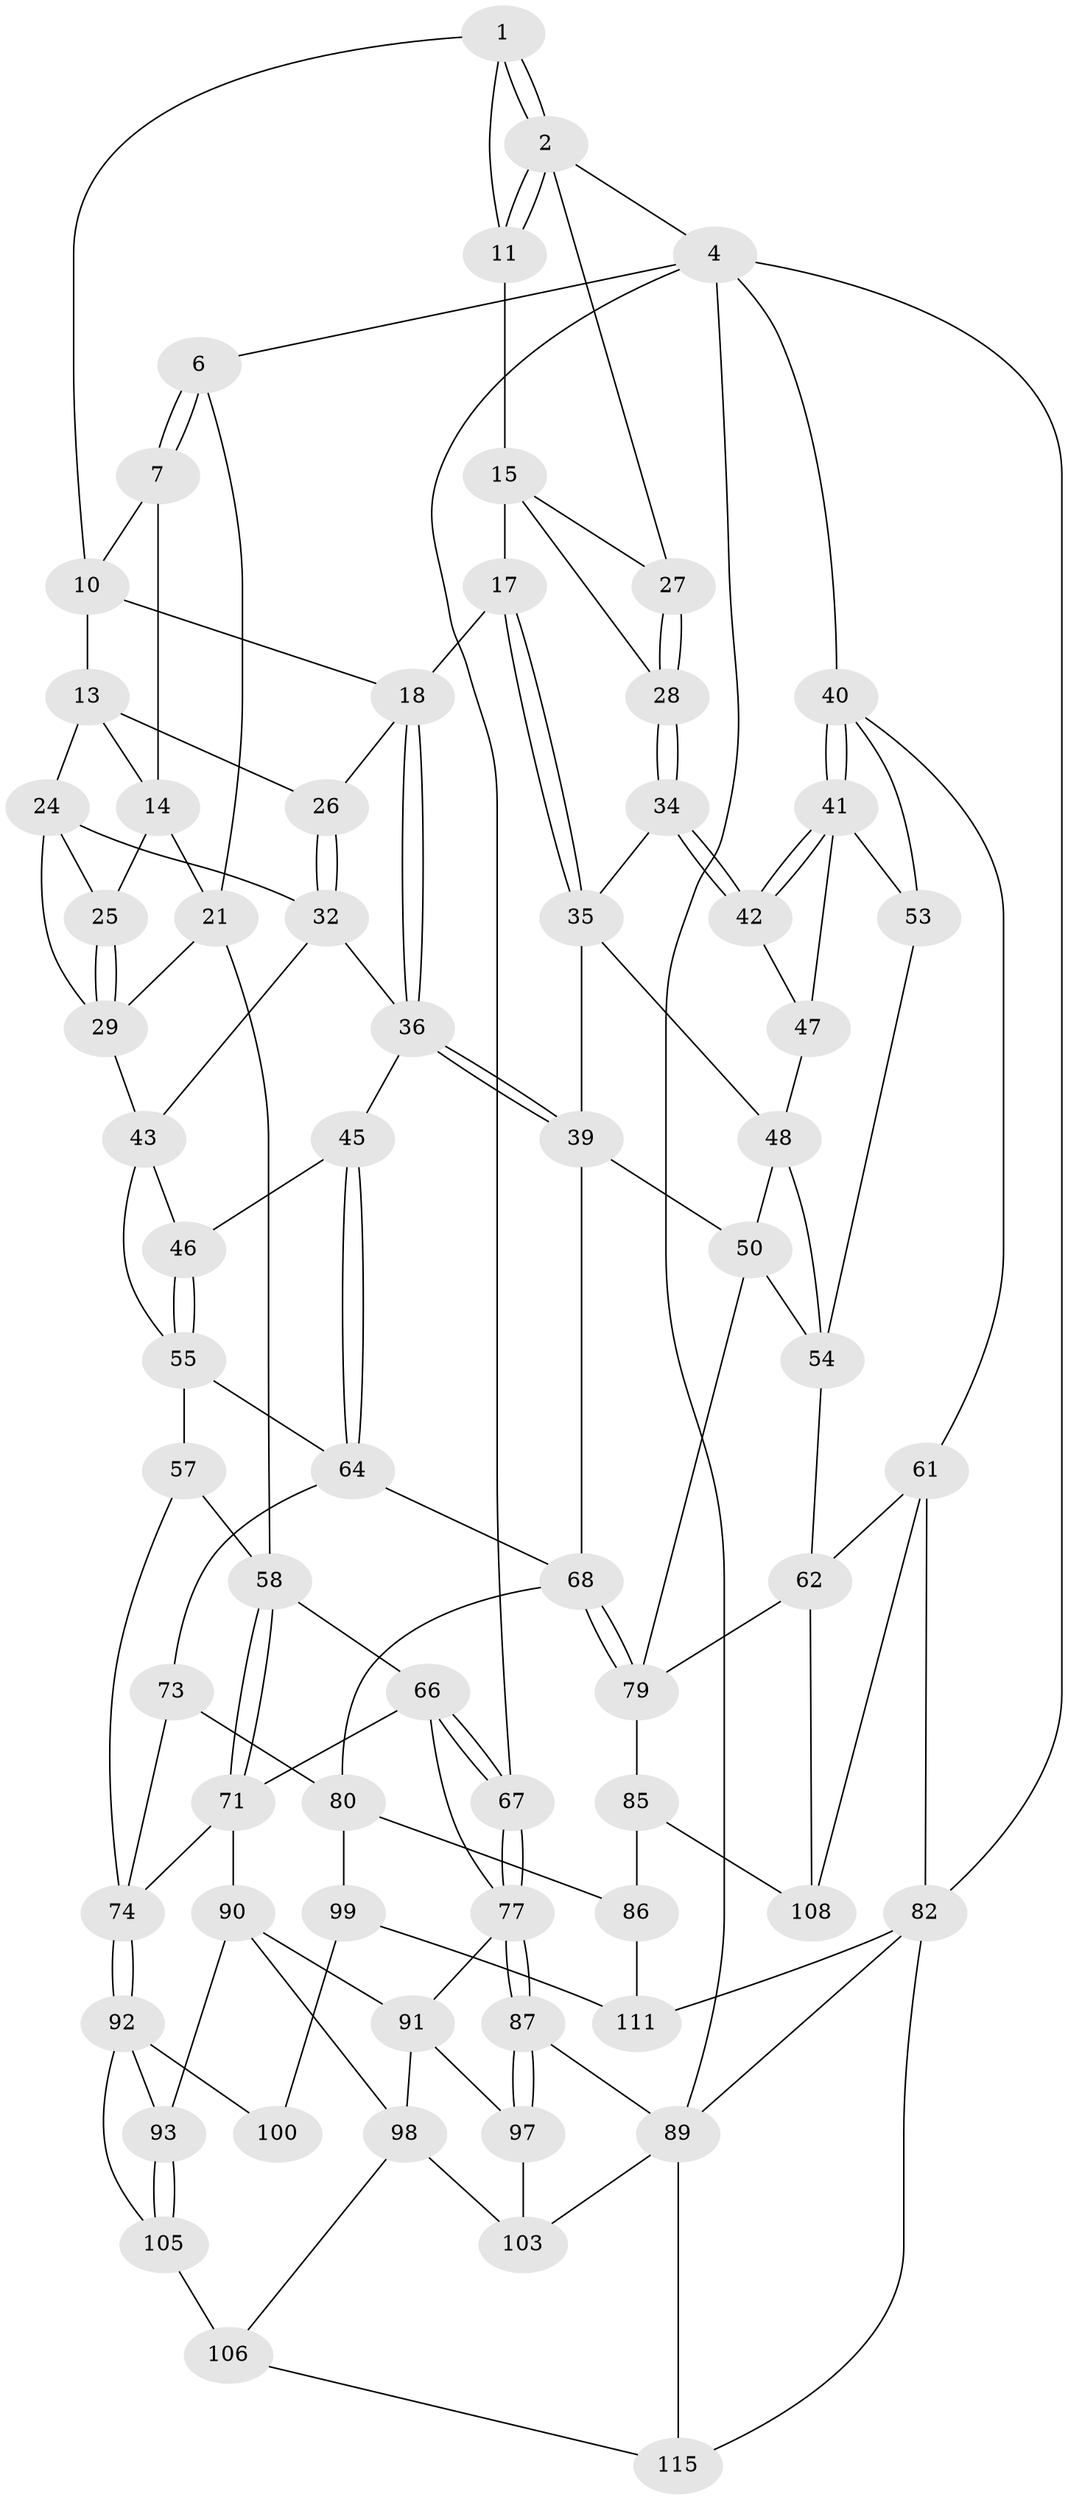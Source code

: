 // Generated by graph-tools (version 1.1) at 2025/52/02/27/25 19:52:37]
// undirected, 69 vertices, 147 edges
graph export_dot {
graph [start="1"]
  node [color=gray90,style=filled];
  1 [pos="+0.6946079906422089+0",super="+9"];
  2 [pos="+1+0",super="+3"];
  4 [pos="+1+0",super="+5"];
  6 [pos="+0+0"];
  7 [pos="+0.32402379633608663+0",super="+8"];
  10 [pos="+0.6585565260828955+0.09664823517880423",super="+12"];
  11 [pos="+0.782872720154604+0.11386371450748989"];
  13 [pos="+0.5210248590609835+0.09326399100642216",super="+23"];
  14 [pos="+0.3275330470090519+0",super="+20"];
  15 [pos="+0.777235703121152+0.1595115091775224",super="+16"];
  17 [pos="+0.7275763173202136+0.21038994630789706"];
  18 [pos="+0.7012416908532824+0.2191290041953999",super="+19"];
  21 [pos="+0.23041792088130947+0.34794858193415573",super="+22"];
  24 [pos="+0.49911047107089135+0.23886005129866425",super="+31"];
  25 [pos="+0.3898931609152929+0.18907545542332935"];
  26 [pos="+0.5898908056679236+0.25613099410049733"];
  27 [pos="+0.9162176556815297+0.18235049661423247"];
  28 [pos="+0.9021101107185984+0.28106822876451687"];
  29 [pos="+0.3599684969660597+0.33597096925573294",super="+30"];
  32 [pos="+0.5840577434257864+0.3133547217412569",super="+33"];
  34 [pos="+0.9030678167964373+0.28831411770856386"];
  35 [pos="+0.8515353442916772+0.3329601084661504",super="+38"];
  36 [pos="+0.714425597396789+0.4102771011443247",super="+37"];
  39 [pos="+0.7266241977075127+0.41508780990922245",super="+51"];
  40 [pos="+1+0.34577217989498216",super="+60"];
  41 [pos="+1+0.34407513885876856",super="+52"];
  42 [pos="+1+0.3225137485217417"];
  43 [pos="+0.5242275658620248+0.3649345020891167",super="+44"];
  45 [pos="+0.6741497247216353+0.42900221123081783"];
  46 [pos="+0.5539392642245623+0.4272538964068358"];
  47 [pos="+0.9131556848346323+0.4262690479631282"];
  48 [pos="+0.8788986395354518+0.401792685671944",super="+49"];
  50 [pos="+0.7853797191751354+0.528550207348091",super="+70"];
  53 [pos="+0.9331048698009096+0.46946236192800794"];
  54 [pos="+0.9130182771370071+0.481644587877638",super="+63"];
  55 [pos="+0.5008269163026843+0.5246145471891408",super="+56"];
  57 [pos="+0.3405862197463748+0.5360633370197964"];
  58 [pos="+0.28718195986002193+0.5503676819231023",super="+59"];
  61 [pos="+1+0.5946002612302297",super="+83"];
  62 [pos="+1+0.5946938750465854",super="+95"];
  64 [pos="+0.6029753812216944+0.5502395509197044",super="+65"];
  66 [pos="+0.1517518390194889+0.3782540212174048",super="+72"];
  67 [pos="+0+0.4031790517044852"];
  68 [pos="+0.6609293664251549+0.5882216707074989",super="+69"];
  71 [pos="+0.25388495747639833+0.5989055748277582",super="+76"];
  73 [pos="+0.45780888054716995+0.6965166640988478"];
  74 [pos="+0.42681701151912554+0.6989403217176287",super="+75"];
  77 [pos="+0+0.5479479852598544",super="+78"];
  79 [pos="+0.7892451580221564+0.7403997824703044",super="+84"];
  80 [pos="+0.5717811215993293+0.7592749795337398",super="+81"];
  82 [pos="+1+1",super="+114"];
  85 [pos="+0.7041203329121483+0.7742556551988466",super="+109"];
  86 [pos="+0.6012465191922962+0.7673591187625516",super="+110"];
  87 [pos="+0+0.7570900187858064",super="+88"];
  89 [pos="+0+1",super="+116"];
  90 [pos="+0.24962253953471478+0.6108592310748924",super="+94"];
  91 [pos="+0.11484947838636896+0.6888489531357723",super="+96"];
  92 [pos="+0.3619516685276884+0.7463237533671486",super="+101"];
  93 [pos="+0.33047678244121187+0.7601979744732419"];
  97 [pos="+0.05247045357781296+0.7379186227710425",super="+104"];
  98 [pos="+0.15759759362672307+0.7836413111612195",super="+102"];
  99 [pos="+0.5608300372714049+0.7624764515053349",super="+112"];
  100 [pos="+0.48707029769838434+0.8906104960433043"];
  103 [pos="+0.1300011534588787+0.9254074881232166"];
  105 [pos="+0.3282662217180985+0.8524101984184312",super="+107"];
  106 [pos="+0.3067573897222458+0.8844238563641537",super="+113"];
  108 [pos="+0.9051074790235487+0.8889615446730361"];
  111 [pos="+0.6185288811621916+1"];
  115 [pos="+0.2653060849831804+1"];
  1 -- 2;
  1 -- 2;
  1 -- 10;
  1 -- 11;
  2 -- 11;
  2 -- 11;
  2 -- 27;
  2 -- 4;
  4 -- 40;
  4 -- 82;
  4 -- 89;
  4 -- 67;
  4 -- 6;
  6 -- 7;
  6 -- 7;
  6 -- 21;
  7 -- 14;
  7 -- 10;
  10 -- 18;
  10 -- 13;
  11 -- 15;
  13 -- 14;
  13 -- 24;
  13 -- 26;
  14 -- 25;
  14 -- 21;
  15 -- 27;
  15 -- 17;
  15 -- 28;
  17 -- 18;
  17 -- 35;
  17 -- 35;
  18 -- 36;
  18 -- 36;
  18 -- 26;
  21 -- 29;
  21 -- 58;
  24 -- 25;
  24 -- 29;
  24 -- 32;
  25 -- 29;
  25 -- 29;
  26 -- 32;
  26 -- 32;
  27 -- 28;
  27 -- 28;
  28 -- 34;
  28 -- 34;
  29 -- 43;
  32 -- 36;
  32 -- 43;
  34 -- 35;
  34 -- 42;
  34 -- 42;
  35 -- 48;
  35 -- 39;
  36 -- 39;
  36 -- 39;
  36 -- 45;
  39 -- 50;
  39 -- 68;
  40 -- 41;
  40 -- 41;
  40 -- 61;
  40 -- 53;
  41 -- 42;
  41 -- 42;
  41 -- 53;
  41 -- 47;
  42 -- 47;
  43 -- 46;
  43 -- 55;
  45 -- 46;
  45 -- 64;
  45 -- 64;
  46 -- 55;
  46 -- 55;
  47 -- 48;
  48 -- 50;
  48 -- 54;
  50 -- 79;
  50 -- 54;
  53 -- 54;
  54 -- 62;
  55 -- 64;
  55 -- 57;
  57 -- 58;
  57 -- 74;
  58 -- 71;
  58 -- 71;
  58 -- 66;
  61 -- 62;
  61 -- 82;
  61 -- 108;
  62 -- 108;
  62 -- 79;
  64 -- 73;
  64 -- 68;
  66 -- 67;
  66 -- 67;
  66 -- 71;
  66 -- 77;
  67 -- 77;
  67 -- 77;
  68 -- 79;
  68 -- 79;
  68 -- 80;
  71 -- 74;
  71 -- 90;
  73 -- 74;
  73 -- 80;
  74 -- 92;
  74 -- 92;
  77 -- 87;
  77 -- 87;
  77 -- 91;
  79 -- 85;
  80 -- 86;
  80 -- 99;
  82 -- 89;
  82 -- 115;
  82 -- 111;
  85 -- 86 [weight=2];
  85 -- 108;
  86 -- 111;
  87 -- 97 [weight=2];
  87 -- 97;
  87 -- 89;
  89 -- 115;
  89 -- 103;
  90 -- 91;
  90 -- 93;
  90 -- 98;
  91 -- 97;
  91 -- 98;
  92 -- 93;
  92 -- 100;
  92 -- 105;
  93 -- 105;
  93 -- 105;
  97 -- 103;
  98 -- 106;
  98 -- 103;
  99 -- 100 [weight=2];
  99 -- 111;
  105 -- 106 [weight=2];
  106 -- 115;
}
